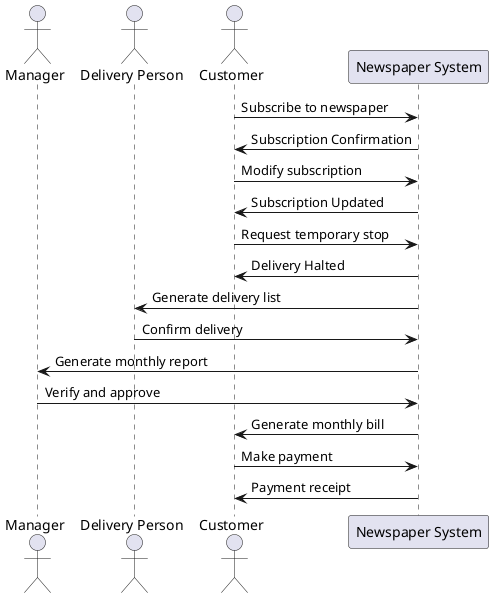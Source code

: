 @startuml interaction
actor Manager
actor "Delivery Person" as DeliveryPerson
actor Customer
participant "Newspaper System" as System

Customer -> System : Subscribe to newspaper
System -> Customer : Subscription Confirmation

Customer -> System : Modify subscription
System -> Customer : Subscription Updated

Customer -> System : Request temporary stop
System -> Customer : Delivery Halted

System -> DeliveryPerson : Generate delivery list
DeliveryPerson -> System : Confirm delivery

System -> Manager : Generate monthly report
Manager -> System : Verify and approve

System -> Customer : Generate monthly bill
Customer -> System : Make payment
System -> Customer : Payment receipt

@enduml
